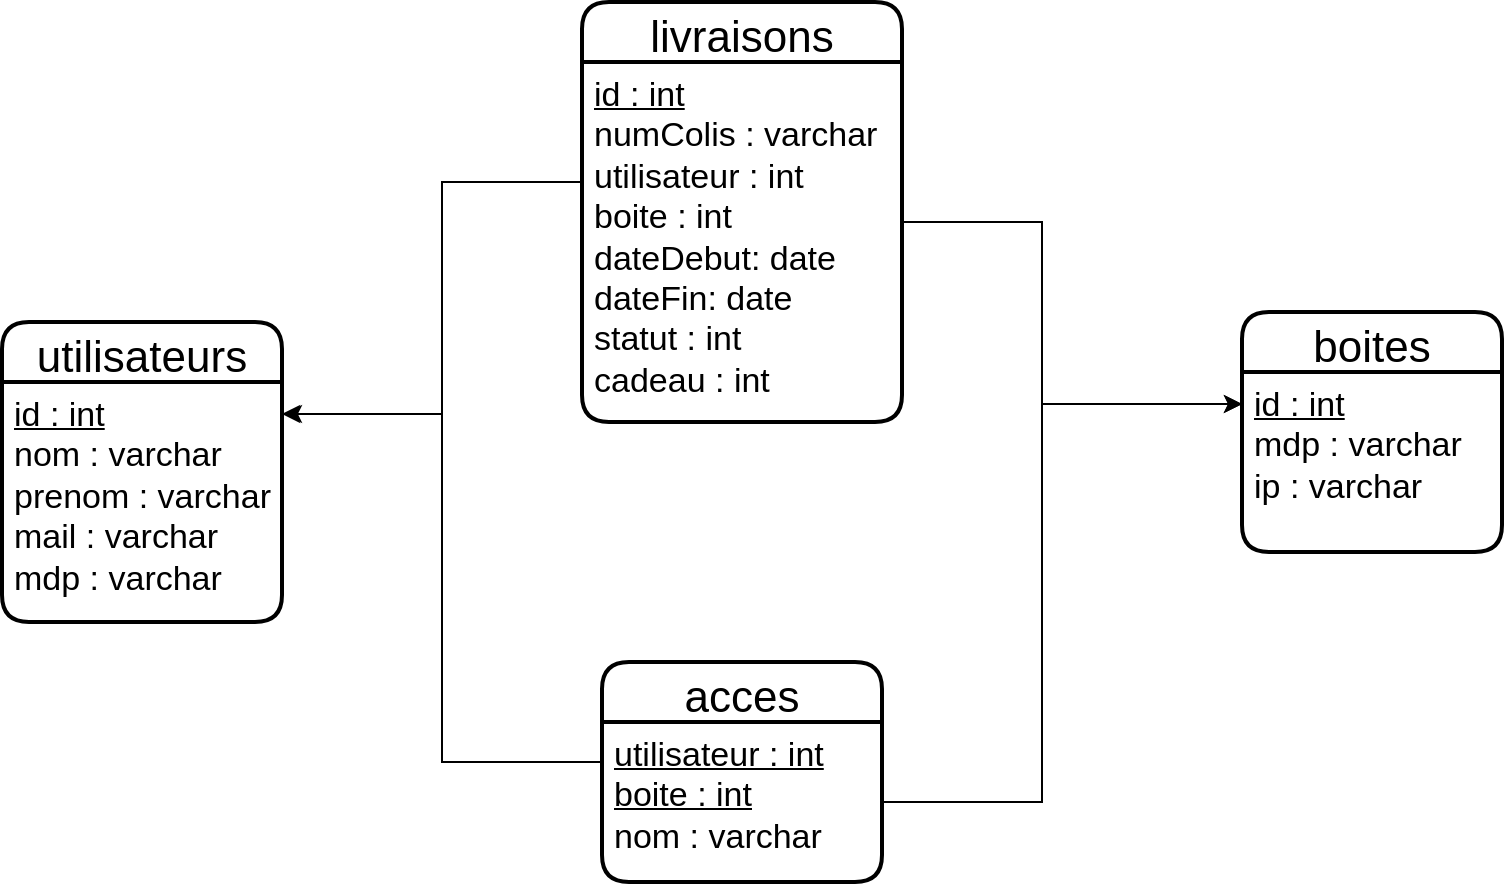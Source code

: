 <mxfile version="14.4.3" type="device"><diagram id="qWPtXQrlErmdXIWt1cla" name="Page-1"><mxGraphModel dx="1185" dy="1831" grid="1" gridSize="10" guides="1" tooltips="1" connect="1" arrows="1" fold="1" page="1" pageScale="1" pageWidth="827" pageHeight="1169" math="0" shadow="0"><root><mxCell id="0"/><mxCell id="1" parent="0"/><mxCell id="Tc82hfB4BEkEwrbItYGQ-14" value="utilisateurs" style="swimlane;childLayout=stackLayout;horizontal=1;startSize=30;horizontalStack=0;rounded=1;fontSize=22;fontStyle=0;strokeWidth=2;resizeParent=0;resizeLast=1;shadow=0;dashed=0;align=center;" parent="1" vertex="1"><mxGeometry x="50" y="160" width="140" height="150" as="geometry"/></mxCell><mxCell id="Tc82hfB4BEkEwrbItYGQ-15" value="&lt;u&gt;id : int&lt;/u&gt;&lt;br&gt;nom : varchar&lt;br&gt;prenom : varchar&lt;br&gt;mail : varchar&lt;br&gt;mdp : varchar" style="align=left;strokeColor=none;fillColor=none;spacingLeft=4;fontSize=17;verticalAlign=top;resizable=0;rotatable=0;part=1;fontStyle=0;html=1;" parent="Tc82hfB4BEkEwrbItYGQ-14" vertex="1"><mxGeometry y="30" width="140" height="120" as="geometry"/></mxCell><mxCell id="Tc82hfB4BEkEwrbItYGQ-16" value="boites" style="swimlane;childLayout=stackLayout;horizontal=1;startSize=30;horizontalStack=0;rounded=1;fontSize=22;fontStyle=0;strokeWidth=2;resizeParent=0;resizeLast=1;shadow=0;dashed=0;align=center;" parent="1" vertex="1"><mxGeometry x="670" y="155" width="130" height="120" as="geometry"/></mxCell><mxCell id="Tc82hfB4BEkEwrbItYGQ-17" value="&lt;u&gt;id : int&lt;/u&gt;&lt;br&gt;mdp : varchar&lt;br&gt;ip : varchar" style="align=left;strokeColor=none;fillColor=none;spacingLeft=4;fontSize=17;verticalAlign=top;resizable=0;rotatable=0;part=1;fontStyle=0;html=1;" parent="Tc82hfB4BEkEwrbItYGQ-16" vertex="1"><mxGeometry y="30" width="130" height="90" as="geometry"/></mxCell><mxCell id="Tc82hfB4BEkEwrbItYGQ-23" style="edgeStyle=orthogonalEdgeStyle;rounded=0;orthogonalLoop=1;jettySize=auto;html=1;exitX=0.998;exitY=0.326;exitDx=0;exitDy=0;exitPerimeter=0;" parent="1" source="Tc82hfB4BEkEwrbItYGQ-19" target="Tc82hfB4BEkEwrbItYGQ-17" edge="1"><mxGeometry relative="1" as="geometry"><Array as="points"><mxPoint x="500" y="110"/><mxPoint x="570" y="110"/><mxPoint x="570" y="201"/></Array></mxGeometry></mxCell><mxCell id="Tc82hfB4BEkEwrbItYGQ-18" value="livraisons" style="swimlane;childLayout=stackLayout;horizontal=1;startSize=30;horizontalStack=0;rounded=1;fontSize=22;fontStyle=0;strokeWidth=2;resizeParent=0;resizeLast=1;shadow=0;dashed=0;align=center;" parent="1" vertex="1"><mxGeometry x="340" width="160" height="210" as="geometry"/></mxCell><mxCell id="Tc82hfB4BEkEwrbItYGQ-19" value="&lt;u&gt;id : int&lt;br&gt;&lt;/u&gt;numColis : varchar&lt;br&gt;utilisateur : int&lt;br&gt;boite : int&lt;br&gt;dateDebut: date&lt;br&gt;dateFin: date&lt;br&gt;statut : int&lt;br&gt;cadeau : int" style="align=left;strokeColor=none;fillColor=none;spacingLeft=4;fontSize=17;verticalAlign=top;resizable=0;rotatable=0;part=1;fontStyle=0;html=1;" parent="Tc82hfB4BEkEwrbItYGQ-18" vertex="1"><mxGeometry y="30" width="160" height="180" as="geometry"/></mxCell><mxCell id="Tc82hfB4BEkEwrbItYGQ-20" value="acces" style="swimlane;childLayout=stackLayout;horizontal=1;startSize=30;horizontalStack=0;rounded=1;fontSize=22;fontStyle=0;strokeWidth=2;resizeParent=0;resizeLast=1;shadow=0;dashed=0;align=center;" parent="1" vertex="1"><mxGeometry x="350" y="330" width="140" height="110" as="geometry"/></mxCell><mxCell id="Tc82hfB4BEkEwrbItYGQ-21" value="&lt;u&gt;utilisateur : int&lt;br&gt;boite : int&lt;/u&gt;&lt;br&gt;nom : varchar" style="align=left;strokeColor=none;fillColor=none;spacingLeft=4;fontSize=17;verticalAlign=top;resizable=0;rotatable=0;part=1;fontStyle=0;html=1;" parent="Tc82hfB4BEkEwrbItYGQ-20" vertex="1"><mxGeometry y="30" width="140" height="80" as="geometry"/></mxCell><mxCell id="Tc82hfB4BEkEwrbItYGQ-22" style="edgeStyle=orthogonalEdgeStyle;rounded=0;orthogonalLoop=1;jettySize=auto;html=1;entryX=1;entryY=0.133;entryDx=0;entryDy=0;entryPerimeter=0;exitX=0;exitY=0.25;exitDx=0;exitDy=0;" parent="1" source="Tc82hfB4BEkEwrbItYGQ-19" target="Tc82hfB4BEkEwrbItYGQ-15" edge="1"><mxGeometry relative="1" as="geometry"><Array as="points"><mxPoint x="340" y="90"/><mxPoint x="270" y="90"/><mxPoint x="270" y="206"/></Array></mxGeometry></mxCell><mxCell id="Tc82hfB4BEkEwrbItYGQ-25" style="edgeStyle=orthogonalEdgeStyle;rounded=0;orthogonalLoop=1;jettySize=auto;html=1;fontSize=17;entryX=1.007;entryY=0.133;entryDx=0;entryDy=0;entryPerimeter=0;" parent="1" source="Tc82hfB4BEkEwrbItYGQ-21" target="Tc82hfB4BEkEwrbItYGQ-15" edge="1"><mxGeometry relative="1" as="geometry"><mxPoint x="300" y="200" as="targetPoint"/><Array as="points"><mxPoint x="270" y="380"/><mxPoint x="270" y="206"/></Array></mxGeometry></mxCell><mxCell id="Tc82hfB4BEkEwrbItYGQ-26" style="edgeStyle=orthogonalEdgeStyle;rounded=0;orthogonalLoop=1;jettySize=auto;html=1;fontSize=17;" parent="1" source="Tc82hfB4BEkEwrbItYGQ-21" target="Tc82hfB4BEkEwrbItYGQ-17" edge="1"><mxGeometry relative="1" as="geometry"><mxPoint x="660" y="201" as="targetPoint"/><Array as="points"><mxPoint x="570" y="400"/><mxPoint x="570" y="201"/></Array></mxGeometry></mxCell></root></mxGraphModel></diagram></mxfile>